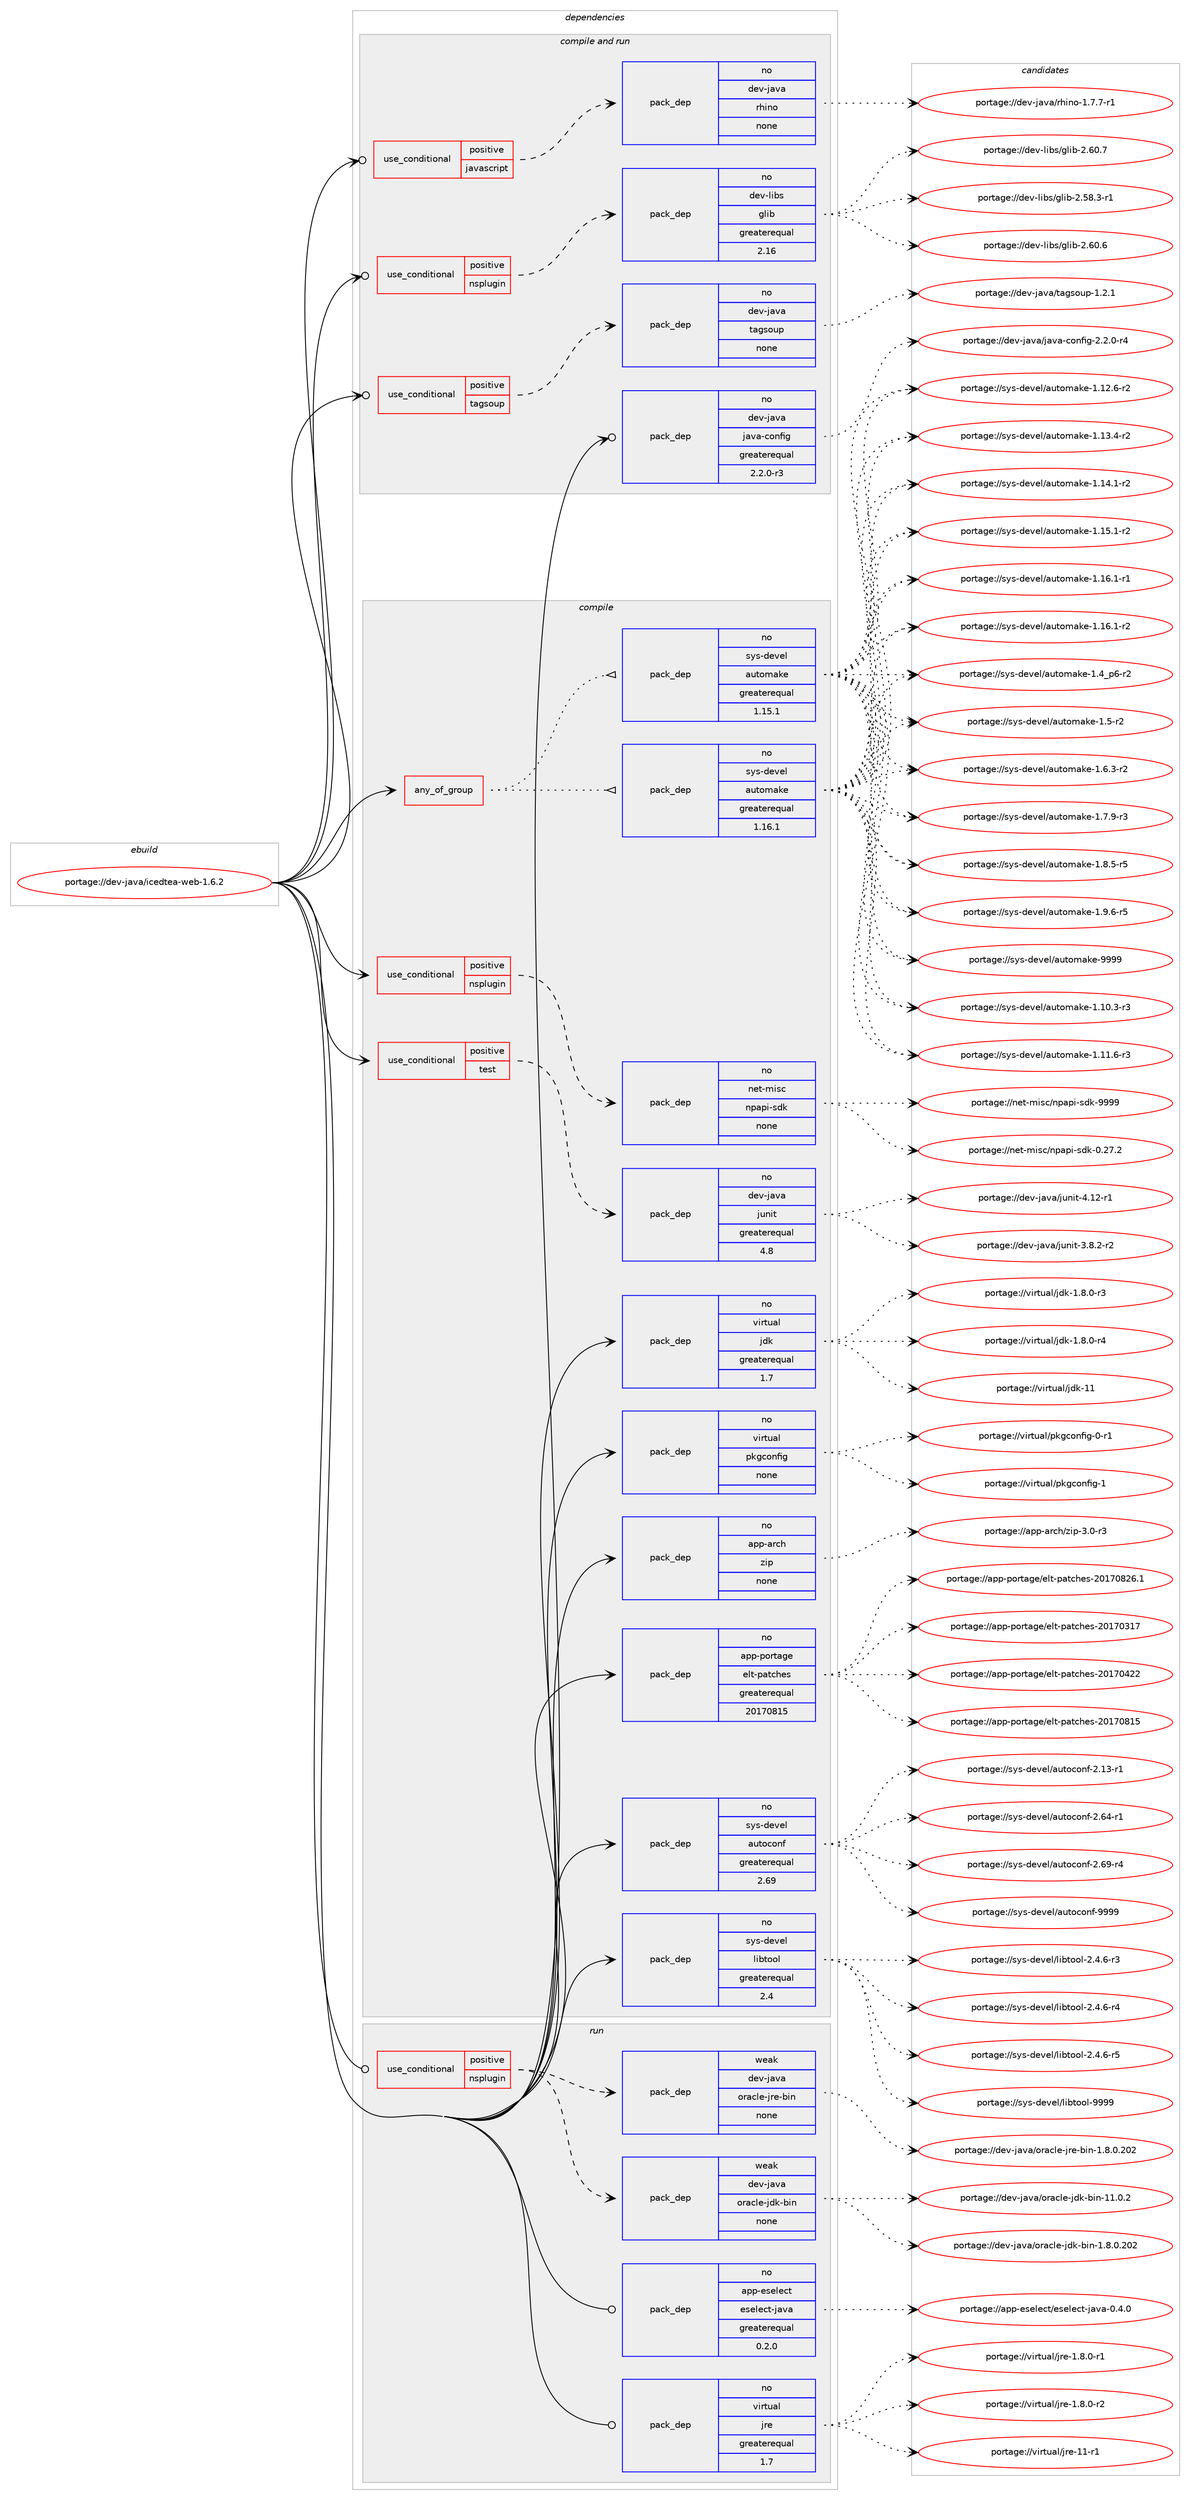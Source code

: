 digraph prolog {

# *************
# Graph options
# *************

newrank=true;
concentrate=true;
compound=true;
graph [rankdir=LR,fontname=Helvetica,fontsize=10,ranksep=1.5];#, ranksep=2.5, nodesep=0.2];
edge  [arrowhead=vee];
node  [fontname=Helvetica,fontsize=10];

# **********
# The ebuild
# **********

subgraph cluster_leftcol {
color=gray;
rank=same;
label=<<i>ebuild</i>>;
id [label="portage://dev-java/icedtea-web-1.6.2", color=red, width=4, href="../dev-java/icedtea-web-1.6.2.svg"];
}

# ****************
# The dependencies
# ****************

subgraph cluster_midcol {
color=gray;
label=<<i>dependencies</i>>;
subgraph cluster_compile {
fillcolor="#eeeeee";
style=filled;
label=<<i>compile</i>>;
subgraph any2656 {
dependency88522 [label=<<TABLE BORDER="0" CELLBORDER="1" CELLSPACING="0" CELLPADDING="4"><TR><TD CELLPADDING="10">any_of_group</TD></TR></TABLE>>, shape=none, color=red];subgraph pack67467 {
dependency88523 [label=<<TABLE BORDER="0" CELLBORDER="1" CELLSPACING="0" CELLPADDING="4" WIDTH="220"><TR><TD ROWSPAN="6" CELLPADDING="30">pack_dep</TD></TR><TR><TD WIDTH="110">no</TD></TR><TR><TD>sys-devel</TD></TR><TR><TD>automake</TD></TR><TR><TD>greaterequal</TD></TR><TR><TD>1.16.1</TD></TR></TABLE>>, shape=none, color=blue];
}
dependency88522:e -> dependency88523:w [weight=20,style="dotted",arrowhead="oinv"];
subgraph pack67468 {
dependency88524 [label=<<TABLE BORDER="0" CELLBORDER="1" CELLSPACING="0" CELLPADDING="4" WIDTH="220"><TR><TD ROWSPAN="6" CELLPADDING="30">pack_dep</TD></TR><TR><TD WIDTH="110">no</TD></TR><TR><TD>sys-devel</TD></TR><TR><TD>automake</TD></TR><TR><TD>greaterequal</TD></TR><TR><TD>1.15.1</TD></TR></TABLE>>, shape=none, color=blue];
}
dependency88522:e -> dependency88524:w [weight=20,style="dotted",arrowhead="oinv"];
}
id:e -> dependency88522:w [weight=20,style="solid",arrowhead="vee"];
subgraph cond18342 {
dependency88525 [label=<<TABLE BORDER="0" CELLBORDER="1" CELLSPACING="0" CELLPADDING="4"><TR><TD ROWSPAN="3" CELLPADDING="10">use_conditional</TD></TR><TR><TD>positive</TD></TR><TR><TD>nsplugin</TD></TR></TABLE>>, shape=none, color=red];
subgraph pack67469 {
dependency88526 [label=<<TABLE BORDER="0" CELLBORDER="1" CELLSPACING="0" CELLPADDING="4" WIDTH="220"><TR><TD ROWSPAN="6" CELLPADDING="30">pack_dep</TD></TR><TR><TD WIDTH="110">no</TD></TR><TR><TD>net-misc</TD></TR><TR><TD>npapi-sdk</TD></TR><TR><TD>none</TD></TR><TR><TD></TD></TR></TABLE>>, shape=none, color=blue];
}
dependency88525:e -> dependency88526:w [weight=20,style="dashed",arrowhead="vee"];
}
id:e -> dependency88525:w [weight=20,style="solid",arrowhead="vee"];
subgraph cond18343 {
dependency88527 [label=<<TABLE BORDER="0" CELLBORDER="1" CELLSPACING="0" CELLPADDING="4"><TR><TD ROWSPAN="3" CELLPADDING="10">use_conditional</TD></TR><TR><TD>positive</TD></TR><TR><TD>test</TD></TR></TABLE>>, shape=none, color=red];
subgraph pack67470 {
dependency88528 [label=<<TABLE BORDER="0" CELLBORDER="1" CELLSPACING="0" CELLPADDING="4" WIDTH="220"><TR><TD ROWSPAN="6" CELLPADDING="30">pack_dep</TD></TR><TR><TD WIDTH="110">no</TD></TR><TR><TD>dev-java</TD></TR><TR><TD>junit</TD></TR><TR><TD>greaterequal</TD></TR><TR><TD>4.8</TD></TR></TABLE>>, shape=none, color=blue];
}
dependency88527:e -> dependency88528:w [weight=20,style="dashed",arrowhead="vee"];
}
id:e -> dependency88527:w [weight=20,style="solid",arrowhead="vee"];
subgraph pack67471 {
dependency88529 [label=<<TABLE BORDER="0" CELLBORDER="1" CELLSPACING="0" CELLPADDING="4" WIDTH="220"><TR><TD ROWSPAN="6" CELLPADDING="30">pack_dep</TD></TR><TR><TD WIDTH="110">no</TD></TR><TR><TD>app-arch</TD></TR><TR><TD>zip</TD></TR><TR><TD>none</TD></TR><TR><TD></TD></TR></TABLE>>, shape=none, color=blue];
}
id:e -> dependency88529:w [weight=20,style="solid",arrowhead="vee"];
subgraph pack67472 {
dependency88530 [label=<<TABLE BORDER="0" CELLBORDER="1" CELLSPACING="0" CELLPADDING="4" WIDTH="220"><TR><TD ROWSPAN="6" CELLPADDING="30">pack_dep</TD></TR><TR><TD WIDTH="110">no</TD></TR><TR><TD>app-portage</TD></TR><TR><TD>elt-patches</TD></TR><TR><TD>greaterequal</TD></TR><TR><TD>20170815</TD></TR></TABLE>>, shape=none, color=blue];
}
id:e -> dependency88530:w [weight=20,style="solid",arrowhead="vee"];
subgraph pack67473 {
dependency88531 [label=<<TABLE BORDER="0" CELLBORDER="1" CELLSPACING="0" CELLPADDING="4" WIDTH="220"><TR><TD ROWSPAN="6" CELLPADDING="30">pack_dep</TD></TR><TR><TD WIDTH="110">no</TD></TR><TR><TD>sys-devel</TD></TR><TR><TD>autoconf</TD></TR><TR><TD>greaterequal</TD></TR><TR><TD>2.69</TD></TR></TABLE>>, shape=none, color=blue];
}
id:e -> dependency88531:w [weight=20,style="solid",arrowhead="vee"];
subgraph pack67474 {
dependency88532 [label=<<TABLE BORDER="0" CELLBORDER="1" CELLSPACING="0" CELLPADDING="4" WIDTH="220"><TR><TD ROWSPAN="6" CELLPADDING="30">pack_dep</TD></TR><TR><TD WIDTH="110">no</TD></TR><TR><TD>sys-devel</TD></TR><TR><TD>libtool</TD></TR><TR><TD>greaterequal</TD></TR><TR><TD>2.4</TD></TR></TABLE>>, shape=none, color=blue];
}
id:e -> dependency88532:w [weight=20,style="solid",arrowhead="vee"];
subgraph pack67475 {
dependency88533 [label=<<TABLE BORDER="0" CELLBORDER="1" CELLSPACING="0" CELLPADDING="4" WIDTH="220"><TR><TD ROWSPAN="6" CELLPADDING="30">pack_dep</TD></TR><TR><TD WIDTH="110">no</TD></TR><TR><TD>virtual</TD></TR><TR><TD>jdk</TD></TR><TR><TD>greaterequal</TD></TR><TR><TD>1.7</TD></TR></TABLE>>, shape=none, color=blue];
}
id:e -> dependency88533:w [weight=20,style="solid",arrowhead="vee"];
subgraph pack67476 {
dependency88534 [label=<<TABLE BORDER="0" CELLBORDER="1" CELLSPACING="0" CELLPADDING="4" WIDTH="220"><TR><TD ROWSPAN="6" CELLPADDING="30">pack_dep</TD></TR><TR><TD WIDTH="110">no</TD></TR><TR><TD>virtual</TD></TR><TR><TD>pkgconfig</TD></TR><TR><TD>none</TD></TR><TR><TD></TD></TR></TABLE>>, shape=none, color=blue];
}
id:e -> dependency88534:w [weight=20,style="solid",arrowhead="vee"];
}
subgraph cluster_compileandrun {
fillcolor="#eeeeee";
style=filled;
label=<<i>compile and run</i>>;
subgraph cond18344 {
dependency88535 [label=<<TABLE BORDER="0" CELLBORDER="1" CELLSPACING="0" CELLPADDING="4"><TR><TD ROWSPAN="3" CELLPADDING="10">use_conditional</TD></TR><TR><TD>positive</TD></TR><TR><TD>javascript</TD></TR></TABLE>>, shape=none, color=red];
subgraph pack67477 {
dependency88536 [label=<<TABLE BORDER="0" CELLBORDER="1" CELLSPACING="0" CELLPADDING="4" WIDTH="220"><TR><TD ROWSPAN="6" CELLPADDING="30">pack_dep</TD></TR><TR><TD WIDTH="110">no</TD></TR><TR><TD>dev-java</TD></TR><TR><TD>rhino</TD></TR><TR><TD>none</TD></TR><TR><TD></TD></TR></TABLE>>, shape=none, color=blue];
}
dependency88535:e -> dependency88536:w [weight=20,style="dashed",arrowhead="vee"];
}
id:e -> dependency88535:w [weight=20,style="solid",arrowhead="odotvee"];
subgraph cond18345 {
dependency88537 [label=<<TABLE BORDER="0" CELLBORDER="1" CELLSPACING="0" CELLPADDING="4"><TR><TD ROWSPAN="3" CELLPADDING="10">use_conditional</TD></TR><TR><TD>positive</TD></TR><TR><TD>nsplugin</TD></TR></TABLE>>, shape=none, color=red];
subgraph pack67478 {
dependency88538 [label=<<TABLE BORDER="0" CELLBORDER="1" CELLSPACING="0" CELLPADDING="4" WIDTH="220"><TR><TD ROWSPAN="6" CELLPADDING="30">pack_dep</TD></TR><TR><TD WIDTH="110">no</TD></TR><TR><TD>dev-libs</TD></TR><TR><TD>glib</TD></TR><TR><TD>greaterequal</TD></TR><TR><TD>2.16</TD></TR></TABLE>>, shape=none, color=blue];
}
dependency88537:e -> dependency88538:w [weight=20,style="dashed",arrowhead="vee"];
}
id:e -> dependency88537:w [weight=20,style="solid",arrowhead="odotvee"];
subgraph cond18346 {
dependency88539 [label=<<TABLE BORDER="0" CELLBORDER="1" CELLSPACING="0" CELLPADDING="4"><TR><TD ROWSPAN="3" CELLPADDING="10">use_conditional</TD></TR><TR><TD>positive</TD></TR><TR><TD>tagsoup</TD></TR></TABLE>>, shape=none, color=red];
subgraph pack67479 {
dependency88540 [label=<<TABLE BORDER="0" CELLBORDER="1" CELLSPACING="0" CELLPADDING="4" WIDTH="220"><TR><TD ROWSPAN="6" CELLPADDING="30">pack_dep</TD></TR><TR><TD WIDTH="110">no</TD></TR><TR><TD>dev-java</TD></TR><TR><TD>tagsoup</TD></TR><TR><TD>none</TD></TR><TR><TD></TD></TR></TABLE>>, shape=none, color=blue];
}
dependency88539:e -> dependency88540:w [weight=20,style="dashed",arrowhead="vee"];
}
id:e -> dependency88539:w [weight=20,style="solid",arrowhead="odotvee"];
subgraph pack67480 {
dependency88541 [label=<<TABLE BORDER="0" CELLBORDER="1" CELLSPACING="0" CELLPADDING="4" WIDTH="220"><TR><TD ROWSPAN="6" CELLPADDING="30">pack_dep</TD></TR><TR><TD WIDTH="110">no</TD></TR><TR><TD>dev-java</TD></TR><TR><TD>java-config</TD></TR><TR><TD>greaterequal</TD></TR><TR><TD>2.2.0-r3</TD></TR></TABLE>>, shape=none, color=blue];
}
id:e -> dependency88541:w [weight=20,style="solid",arrowhead="odotvee"];
}
subgraph cluster_run {
fillcolor="#eeeeee";
style=filled;
label=<<i>run</i>>;
subgraph cond18347 {
dependency88542 [label=<<TABLE BORDER="0" CELLBORDER="1" CELLSPACING="0" CELLPADDING="4"><TR><TD ROWSPAN="3" CELLPADDING="10">use_conditional</TD></TR><TR><TD>positive</TD></TR><TR><TD>nsplugin</TD></TR></TABLE>>, shape=none, color=red];
subgraph pack67481 {
dependency88543 [label=<<TABLE BORDER="0" CELLBORDER="1" CELLSPACING="0" CELLPADDING="4" WIDTH="220"><TR><TD ROWSPAN="6" CELLPADDING="30">pack_dep</TD></TR><TR><TD WIDTH="110">weak</TD></TR><TR><TD>dev-java</TD></TR><TR><TD>oracle-jdk-bin</TD></TR><TR><TD>none</TD></TR><TR><TD></TD></TR></TABLE>>, shape=none, color=blue];
}
dependency88542:e -> dependency88543:w [weight=20,style="dashed",arrowhead="vee"];
subgraph pack67482 {
dependency88544 [label=<<TABLE BORDER="0" CELLBORDER="1" CELLSPACING="0" CELLPADDING="4" WIDTH="220"><TR><TD ROWSPAN="6" CELLPADDING="30">pack_dep</TD></TR><TR><TD WIDTH="110">weak</TD></TR><TR><TD>dev-java</TD></TR><TR><TD>oracle-jre-bin</TD></TR><TR><TD>none</TD></TR><TR><TD></TD></TR></TABLE>>, shape=none, color=blue];
}
dependency88542:e -> dependency88544:w [weight=20,style="dashed",arrowhead="vee"];
}
id:e -> dependency88542:w [weight=20,style="solid",arrowhead="odot"];
subgraph pack67483 {
dependency88545 [label=<<TABLE BORDER="0" CELLBORDER="1" CELLSPACING="0" CELLPADDING="4" WIDTH="220"><TR><TD ROWSPAN="6" CELLPADDING="30">pack_dep</TD></TR><TR><TD WIDTH="110">no</TD></TR><TR><TD>app-eselect</TD></TR><TR><TD>eselect-java</TD></TR><TR><TD>greaterequal</TD></TR><TR><TD>0.2.0</TD></TR></TABLE>>, shape=none, color=blue];
}
id:e -> dependency88545:w [weight=20,style="solid",arrowhead="odot"];
subgraph pack67484 {
dependency88546 [label=<<TABLE BORDER="0" CELLBORDER="1" CELLSPACING="0" CELLPADDING="4" WIDTH="220"><TR><TD ROWSPAN="6" CELLPADDING="30">pack_dep</TD></TR><TR><TD WIDTH="110">no</TD></TR><TR><TD>virtual</TD></TR><TR><TD>jre</TD></TR><TR><TD>greaterequal</TD></TR><TR><TD>1.7</TD></TR></TABLE>>, shape=none, color=blue];
}
id:e -> dependency88546:w [weight=20,style="solid",arrowhead="odot"];
}
}

# **************
# The candidates
# **************

subgraph cluster_choices {
rank=same;
color=gray;
label=<<i>candidates</i>>;

subgraph choice67467 {
color=black;
nodesep=1;
choiceportage11512111545100101118101108479711711611110997107101454946494846514511451 [label="portage://sys-devel/automake-1.10.3-r3", color=red, width=4,href="../sys-devel/automake-1.10.3-r3.svg"];
choiceportage11512111545100101118101108479711711611110997107101454946494946544511451 [label="portage://sys-devel/automake-1.11.6-r3", color=red, width=4,href="../sys-devel/automake-1.11.6-r3.svg"];
choiceportage11512111545100101118101108479711711611110997107101454946495046544511450 [label="portage://sys-devel/automake-1.12.6-r2", color=red, width=4,href="../sys-devel/automake-1.12.6-r2.svg"];
choiceportage11512111545100101118101108479711711611110997107101454946495146524511450 [label="portage://sys-devel/automake-1.13.4-r2", color=red, width=4,href="../sys-devel/automake-1.13.4-r2.svg"];
choiceportage11512111545100101118101108479711711611110997107101454946495246494511450 [label="portage://sys-devel/automake-1.14.1-r2", color=red, width=4,href="../sys-devel/automake-1.14.1-r2.svg"];
choiceportage11512111545100101118101108479711711611110997107101454946495346494511450 [label="portage://sys-devel/automake-1.15.1-r2", color=red, width=4,href="../sys-devel/automake-1.15.1-r2.svg"];
choiceportage11512111545100101118101108479711711611110997107101454946495446494511449 [label="portage://sys-devel/automake-1.16.1-r1", color=red, width=4,href="../sys-devel/automake-1.16.1-r1.svg"];
choiceportage11512111545100101118101108479711711611110997107101454946495446494511450 [label="portage://sys-devel/automake-1.16.1-r2", color=red, width=4,href="../sys-devel/automake-1.16.1-r2.svg"];
choiceportage115121115451001011181011084797117116111109971071014549465295112544511450 [label="portage://sys-devel/automake-1.4_p6-r2", color=red, width=4,href="../sys-devel/automake-1.4_p6-r2.svg"];
choiceportage11512111545100101118101108479711711611110997107101454946534511450 [label="portage://sys-devel/automake-1.5-r2", color=red, width=4,href="../sys-devel/automake-1.5-r2.svg"];
choiceportage115121115451001011181011084797117116111109971071014549465446514511450 [label="portage://sys-devel/automake-1.6.3-r2", color=red, width=4,href="../sys-devel/automake-1.6.3-r2.svg"];
choiceportage115121115451001011181011084797117116111109971071014549465546574511451 [label="portage://sys-devel/automake-1.7.9-r3", color=red, width=4,href="../sys-devel/automake-1.7.9-r3.svg"];
choiceportage115121115451001011181011084797117116111109971071014549465646534511453 [label="portage://sys-devel/automake-1.8.5-r5", color=red, width=4,href="../sys-devel/automake-1.8.5-r5.svg"];
choiceportage115121115451001011181011084797117116111109971071014549465746544511453 [label="portage://sys-devel/automake-1.9.6-r5", color=red, width=4,href="../sys-devel/automake-1.9.6-r5.svg"];
choiceportage115121115451001011181011084797117116111109971071014557575757 [label="portage://sys-devel/automake-9999", color=red, width=4,href="../sys-devel/automake-9999.svg"];
dependency88523:e -> choiceportage11512111545100101118101108479711711611110997107101454946494846514511451:w [style=dotted,weight="100"];
dependency88523:e -> choiceportage11512111545100101118101108479711711611110997107101454946494946544511451:w [style=dotted,weight="100"];
dependency88523:e -> choiceportage11512111545100101118101108479711711611110997107101454946495046544511450:w [style=dotted,weight="100"];
dependency88523:e -> choiceportage11512111545100101118101108479711711611110997107101454946495146524511450:w [style=dotted,weight="100"];
dependency88523:e -> choiceportage11512111545100101118101108479711711611110997107101454946495246494511450:w [style=dotted,weight="100"];
dependency88523:e -> choiceportage11512111545100101118101108479711711611110997107101454946495346494511450:w [style=dotted,weight="100"];
dependency88523:e -> choiceportage11512111545100101118101108479711711611110997107101454946495446494511449:w [style=dotted,weight="100"];
dependency88523:e -> choiceportage11512111545100101118101108479711711611110997107101454946495446494511450:w [style=dotted,weight="100"];
dependency88523:e -> choiceportage115121115451001011181011084797117116111109971071014549465295112544511450:w [style=dotted,weight="100"];
dependency88523:e -> choiceportage11512111545100101118101108479711711611110997107101454946534511450:w [style=dotted,weight="100"];
dependency88523:e -> choiceportage115121115451001011181011084797117116111109971071014549465446514511450:w [style=dotted,weight="100"];
dependency88523:e -> choiceportage115121115451001011181011084797117116111109971071014549465546574511451:w [style=dotted,weight="100"];
dependency88523:e -> choiceportage115121115451001011181011084797117116111109971071014549465646534511453:w [style=dotted,weight="100"];
dependency88523:e -> choiceportage115121115451001011181011084797117116111109971071014549465746544511453:w [style=dotted,weight="100"];
dependency88523:e -> choiceportage115121115451001011181011084797117116111109971071014557575757:w [style=dotted,weight="100"];
}
subgraph choice67468 {
color=black;
nodesep=1;
choiceportage11512111545100101118101108479711711611110997107101454946494846514511451 [label="portage://sys-devel/automake-1.10.3-r3", color=red, width=4,href="../sys-devel/automake-1.10.3-r3.svg"];
choiceportage11512111545100101118101108479711711611110997107101454946494946544511451 [label="portage://sys-devel/automake-1.11.6-r3", color=red, width=4,href="../sys-devel/automake-1.11.6-r3.svg"];
choiceportage11512111545100101118101108479711711611110997107101454946495046544511450 [label="portage://sys-devel/automake-1.12.6-r2", color=red, width=4,href="../sys-devel/automake-1.12.6-r2.svg"];
choiceportage11512111545100101118101108479711711611110997107101454946495146524511450 [label="portage://sys-devel/automake-1.13.4-r2", color=red, width=4,href="../sys-devel/automake-1.13.4-r2.svg"];
choiceportage11512111545100101118101108479711711611110997107101454946495246494511450 [label="portage://sys-devel/automake-1.14.1-r2", color=red, width=4,href="../sys-devel/automake-1.14.1-r2.svg"];
choiceportage11512111545100101118101108479711711611110997107101454946495346494511450 [label="portage://sys-devel/automake-1.15.1-r2", color=red, width=4,href="../sys-devel/automake-1.15.1-r2.svg"];
choiceportage11512111545100101118101108479711711611110997107101454946495446494511449 [label="portage://sys-devel/automake-1.16.1-r1", color=red, width=4,href="../sys-devel/automake-1.16.1-r1.svg"];
choiceportage11512111545100101118101108479711711611110997107101454946495446494511450 [label="portage://sys-devel/automake-1.16.1-r2", color=red, width=4,href="../sys-devel/automake-1.16.1-r2.svg"];
choiceportage115121115451001011181011084797117116111109971071014549465295112544511450 [label="portage://sys-devel/automake-1.4_p6-r2", color=red, width=4,href="../sys-devel/automake-1.4_p6-r2.svg"];
choiceportage11512111545100101118101108479711711611110997107101454946534511450 [label="portage://sys-devel/automake-1.5-r2", color=red, width=4,href="../sys-devel/automake-1.5-r2.svg"];
choiceportage115121115451001011181011084797117116111109971071014549465446514511450 [label="portage://sys-devel/automake-1.6.3-r2", color=red, width=4,href="../sys-devel/automake-1.6.3-r2.svg"];
choiceportage115121115451001011181011084797117116111109971071014549465546574511451 [label="portage://sys-devel/automake-1.7.9-r3", color=red, width=4,href="../sys-devel/automake-1.7.9-r3.svg"];
choiceportage115121115451001011181011084797117116111109971071014549465646534511453 [label="portage://sys-devel/automake-1.8.5-r5", color=red, width=4,href="../sys-devel/automake-1.8.5-r5.svg"];
choiceportage115121115451001011181011084797117116111109971071014549465746544511453 [label="portage://sys-devel/automake-1.9.6-r5", color=red, width=4,href="../sys-devel/automake-1.9.6-r5.svg"];
choiceportage115121115451001011181011084797117116111109971071014557575757 [label="portage://sys-devel/automake-9999", color=red, width=4,href="../sys-devel/automake-9999.svg"];
dependency88524:e -> choiceportage11512111545100101118101108479711711611110997107101454946494846514511451:w [style=dotted,weight="100"];
dependency88524:e -> choiceportage11512111545100101118101108479711711611110997107101454946494946544511451:w [style=dotted,weight="100"];
dependency88524:e -> choiceportage11512111545100101118101108479711711611110997107101454946495046544511450:w [style=dotted,weight="100"];
dependency88524:e -> choiceportage11512111545100101118101108479711711611110997107101454946495146524511450:w [style=dotted,weight="100"];
dependency88524:e -> choiceportage11512111545100101118101108479711711611110997107101454946495246494511450:w [style=dotted,weight="100"];
dependency88524:e -> choiceportage11512111545100101118101108479711711611110997107101454946495346494511450:w [style=dotted,weight="100"];
dependency88524:e -> choiceportage11512111545100101118101108479711711611110997107101454946495446494511449:w [style=dotted,weight="100"];
dependency88524:e -> choiceportage11512111545100101118101108479711711611110997107101454946495446494511450:w [style=dotted,weight="100"];
dependency88524:e -> choiceportage115121115451001011181011084797117116111109971071014549465295112544511450:w [style=dotted,weight="100"];
dependency88524:e -> choiceportage11512111545100101118101108479711711611110997107101454946534511450:w [style=dotted,weight="100"];
dependency88524:e -> choiceportage115121115451001011181011084797117116111109971071014549465446514511450:w [style=dotted,weight="100"];
dependency88524:e -> choiceportage115121115451001011181011084797117116111109971071014549465546574511451:w [style=dotted,weight="100"];
dependency88524:e -> choiceportage115121115451001011181011084797117116111109971071014549465646534511453:w [style=dotted,weight="100"];
dependency88524:e -> choiceportage115121115451001011181011084797117116111109971071014549465746544511453:w [style=dotted,weight="100"];
dependency88524:e -> choiceportage115121115451001011181011084797117116111109971071014557575757:w [style=dotted,weight="100"];
}
subgraph choice67469 {
color=black;
nodesep=1;
choiceportage110101116451091051159947110112971121054511510010745484650554650 [label="portage://net-misc/npapi-sdk-0.27.2", color=red, width=4,href="../net-misc/npapi-sdk-0.27.2.svg"];
choiceportage11010111645109105115994711011297112105451151001074557575757 [label="portage://net-misc/npapi-sdk-9999", color=red, width=4,href="../net-misc/npapi-sdk-9999.svg"];
dependency88526:e -> choiceportage110101116451091051159947110112971121054511510010745484650554650:w [style=dotted,weight="100"];
dependency88526:e -> choiceportage11010111645109105115994711011297112105451151001074557575757:w [style=dotted,weight="100"];
}
subgraph choice67470 {
color=black;
nodesep=1;
choiceportage100101118451069711897471061171101051164551465646504511450 [label="portage://dev-java/junit-3.8.2-r2", color=red, width=4,href="../dev-java/junit-3.8.2-r2.svg"];
choiceportage1001011184510697118974710611711010511645524649504511449 [label="portage://dev-java/junit-4.12-r1", color=red, width=4,href="../dev-java/junit-4.12-r1.svg"];
dependency88528:e -> choiceportage100101118451069711897471061171101051164551465646504511450:w [style=dotted,weight="100"];
dependency88528:e -> choiceportage1001011184510697118974710611711010511645524649504511449:w [style=dotted,weight="100"];
}
subgraph choice67471 {
color=black;
nodesep=1;
choiceportage9711211245971149910447122105112455146484511451 [label="portage://app-arch/zip-3.0-r3", color=red, width=4,href="../app-arch/zip-3.0-r3.svg"];
dependency88529:e -> choiceportage9711211245971149910447122105112455146484511451:w [style=dotted,weight="100"];
}
subgraph choice67472 {
color=black;
nodesep=1;
choiceportage97112112451121111141169710310147101108116451129711699104101115455048495548514955 [label="portage://app-portage/elt-patches-20170317", color=red, width=4,href="../app-portage/elt-patches-20170317.svg"];
choiceportage97112112451121111141169710310147101108116451129711699104101115455048495548525050 [label="portage://app-portage/elt-patches-20170422", color=red, width=4,href="../app-portage/elt-patches-20170422.svg"];
choiceportage97112112451121111141169710310147101108116451129711699104101115455048495548564953 [label="portage://app-portage/elt-patches-20170815", color=red, width=4,href="../app-portage/elt-patches-20170815.svg"];
choiceportage971121124511211111411697103101471011081164511297116991041011154550484955485650544649 [label="portage://app-portage/elt-patches-20170826.1", color=red, width=4,href="../app-portage/elt-patches-20170826.1.svg"];
dependency88530:e -> choiceportage97112112451121111141169710310147101108116451129711699104101115455048495548514955:w [style=dotted,weight="100"];
dependency88530:e -> choiceportage97112112451121111141169710310147101108116451129711699104101115455048495548525050:w [style=dotted,weight="100"];
dependency88530:e -> choiceportage97112112451121111141169710310147101108116451129711699104101115455048495548564953:w [style=dotted,weight="100"];
dependency88530:e -> choiceportage971121124511211111411697103101471011081164511297116991041011154550484955485650544649:w [style=dotted,weight="100"];
}
subgraph choice67473 {
color=black;
nodesep=1;
choiceportage1151211154510010111810110847971171161119911111010245504649514511449 [label="portage://sys-devel/autoconf-2.13-r1", color=red, width=4,href="../sys-devel/autoconf-2.13-r1.svg"];
choiceportage1151211154510010111810110847971171161119911111010245504654524511449 [label="portage://sys-devel/autoconf-2.64-r1", color=red, width=4,href="../sys-devel/autoconf-2.64-r1.svg"];
choiceportage1151211154510010111810110847971171161119911111010245504654574511452 [label="portage://sys-devel/autoconf-2.69-r4", color=red, width=4,href="../sys-devel/autoconf-2.69-r4.svg"];
choiceportage115121115451001011181011084797117116111991111101024557575757 [label="portage://sys-devel/autoconf-9999", color=red, width=4,href="../sys-devel/autoconf-9999.svg"];
dependency88531:e -> choiceportage1151211154510010111810110847971171161119911111010245504649514511449:w [style=dotted,weight="100"];
dependency88531:e -> choiceportage1151211154510010111810110847971171161119911111010245504654524511449:w [style=dotted,weight="100"];
dependency88531:e -> choiceportage1151211154510010111810110847971171161119911111010245504654574511452:w [style=dotted,weight="100"];
dependency88531:e -> choiceportage115121115451001011181011084797117116111991111101024557575757:w [style=dotted,weight="100"];
}
subgraph choice67474 {
color=black;
nodesep=1;
choiceportage1151211154510010111810110847108105981161111111084550465246544511451 [label="portage://sys-devel/libtool-2.4.6-r3", color=red, width=4,href="../sys-devel/libtool-2.4.6-r3.svg"];
choiceportage1151211154510010111810110847108105981161111111084550465246544511452 [label="portage://sys-devel/libtool-2.4.6-r4", color=red, width=4,href="../sys-devel/libtool-2.4.6-r4.svg"];
choiceportage1151211154510010111810110847108105981161111111084550465246544511453 [label="portage://sys-devel/libtool-2.4.6-r5", color=red, width=4,href="../sys-devel/libtool-2.4.6-r5.svg"];
choiceportage1151211154510010111810110847108105981161111111084557575757 [label="portage://sys-devel/libtool-9999", color=red, width=4,href="../sys-devel/libtool-9999.svg"];
dependency88532:e -> choiceportage1151211154510010111810110847108105981161111111084550465246544511451:w [style=dotted,weight="100"];
dependency88532:e -> choiceportage1151211154510010111810110847108105981161111111084550465246544511452:w [style=dotted,weight="100"];
dependency88532:e -> choiceportage1151211154510010111810110847108105981161111111084550465246544511453:w [style=dotted,weight="100"];
dependency88532:e -> choiceportage1151211154510010111810110847108105981161111111084557575757:w [style=dotted,weight="100"];
}
subgraph choice67475 {
color=black;
nodesep=1;
choiceportage11810511411611797108471061001074549465646484511451 [label="portage://virtual/jdk-1.8.0-r3", color=red, width=4,href="../virtual/jdk-1.8.0-r3.svg"];
choiceportage11810511411611797108471061001074549465646484511452 [label="portage://virtual/jdk-1.8.0-r4", color=red, width=4,href="../virtual/jdk-1.8.0-r4.svg"];
choiceportage1181051141161179710847106100107454949 [label="portage://virtual/jdk-11", color=red, width=4,href="../virtual/jdk-11.svg"];
dependency88533:e -> choiceportage11810511411611797108471061001074549465646484511451:w [style=dotted,weight="100"];
dependency88533:e -> choiceportage11810511411611797108471061001074549465646484511452:w [style=dotted,weight="100"];
dependency88533:e -> choiceportage1181051141161179710847106100107454949:w [style=dotted,weight="100"];
}
subgraph choice67476 {
color=black;
nodesep=1;
choiceportage11810511411611797108471121071039911111010210510345484511449 [label="portage://virtual/pkgconfig-0-r1", color=red, width=4,href="../virtual/pkgconfig-0-r1.svg"];
choiceportage1181051141161179710847112107103991111101021051034549 [label="portage://virtual/pkgconfig-1", color=red, width=4,href="../virtual/pkgconfig-1.svg"];
dependency88534:e -> choiceportage11810511411611797108471121071039911111010210510345484511449:w [style=dotted,weight="100"];
dependency88534:e -> choiceportage1181051141161179710847112107103991111101021051034549:w [style=dotted,weight="100"];
}
subgraph choice67477 {
color=black;
nodesep=1;
choiceportage100101118451069711897471141041051101114549465546554511449 [label="portage://dev-java/rhino-1.7.7-r1", color=red, width=4,href="../dev-java/rhino-1.7.7-r1.svg"];
dependency88536:e -> choiceportage100101118451069711897471141041051101114549465546554511449:w [style=dotted,weight="100"];
}
subgraph choice67478 {
color=black;
nodesep=1;
choiceportage10010111845108105981154710310810598455046535646514511449 [label="portage://dev-libs/glib-2.58.3-r1", color=red, width=4,href="../dev-libs/glib-2.58.3-r1.svg"];
choiceportage1001011184510810598115471031081059845504654484654 [label="portage://dev-libs/glib-2.60.6", color=red, width=4,href="../dev-libs/glib-2.60.6.svg"];
choiceportage1001011184510810598115471031081059845504654484655 [label="portage://dev-libs/glib-2.60.7", color=red, width=4,href="../dev-libs/glib-2.60.7.svg"];
dependency88538:e -> choiceportage10010111845108105981154710310810598455046535646514511449:w [style=dotted,weight="100"];
dependency88538:e -> choiceportage1001011184510810598115471031081059845504654484654:w [style=dotted,weight="100"];
dependency88538:e -> choiceportage1001011184510810598115471031081059845504654484655:w [style=dotted,weight="100"];
}
subgraph choice67479 {
color=black;
nodesep=1;
choiceportage1001011184510697118974711697103115111117112454946504649 [label="portage://dev-java/tagsoup-1.2.1", color=red, width=4,href="../dev-java/tagsoup-1.2.1.svg"];
dependency88540:e -> choiceportage1001011184510697118974711697103115111117112454946504649:w [style=dotted,weight="100"];
}
subgraph choice67480 {
color=black;
nodesep=1;
choiceportage10010111845106971189747106971189745991111101021051034550465046484511452 [label="portage://dev-java/java-config-2.2.0-r4", color=red, width=4,href="../dev-java/java-config-2.2.0-r4.svg"];
dependency88541:e -> choiceportage10010111845106971189747106971189745991111101021051034550465046484511452:w [style=dotted,weight="100"];
}
subgraph choice67481 {
color=black;
nodesep=1;
choiceportage10010111845106971189747111114979910810145106100107459810511045494656464846504850 [label="portage://dev-java/oracle-jdk-bin-1.8.0.202", color=red, width=4,href="../dev-java/oracle-jdk-bin-1.8.0.202.svg"];
choiceportage10010111845106971189747111114979910810145106100107459810511045494946484650 [label="portage://dev-java/oracle-jdk-bin-11.0.2", color=red, width=4,href="../dev-java/oracle-jdk-bin-11.0.2.svg"];
dependency88543:e -> choiceportage10010111845106971189747111114979910810145106100107459810511045494656464846504850:w [style=dotted,weight="100"];
dependency88543:e -> choiceportage10010111845106971189747111114979910810145106100107459810511045494946484650:w [style=dotted,weight="100"];
}
subgraph choice67482 {
color=black;
nodesep=1;
choiceportage10010111845106971189747111114979910810145106114101459810511045494656464846504850 [label="portage://dev-java/oracle-jre-bin-1.8.0.202", color=red, width=4,href="../dev-java/oracle-jre-bin-1.8.0.202.svg"];
dependency88544:e -> choiceportage10010111845106971189747111114979910810145106114101459810511045494656464846504850:w [style=dotted,weight="100"];
}
subgraph choice67483 {
color=black;
nodesep=1;
choiceportage9711211245101115101108101991164710111510110810199116451069711897454846524648 [label="portage://app-eselect/eselect-java-0.4.0", color=red, width=4,href="../app-eselect/eselect-java-0.4.0.svg"];
dependency88545:e -> choiceportage9711211245101115101108101991164710111510110810199116451069711897454846524648:w [style=dotted,weight="100"];
}
subgraph choice67484 {
color=black;
nodesep=1;
choiceportage11810511411611797108471061141014549465646484511449 [label="portage://virtual/jre-1.8.0-r1", color=red, width=4,href="../virtual/jre-1.8.0-r1.svg"];
choiceportage11810511411611797108471061141014549465646484511450 [label="portage://virtual/jre-1.8.0-r2", color=red, width=4,href="../virtual/jre-1.8.0-r2.svg"];
choiceportage11810511411611797108471061141014549494511449 [label="portage://virtual/jre-11-r1", color=red, width=4,href="../virtual/jre-11-r1.svg"];
dependency88546:e -> choiceportage11810511411611797108471061141014549465646484511449:w [style=dotted,weight="100"];
dependency88546:e -> choiceportage11810511411611797108471061141014549465646484511450:w [style=dotted,weight="100"];
dependency88546:e -> choiceportage11810511411611797108471061141014549494511449:w [style=dotted,weight="100"];
}
}

}
